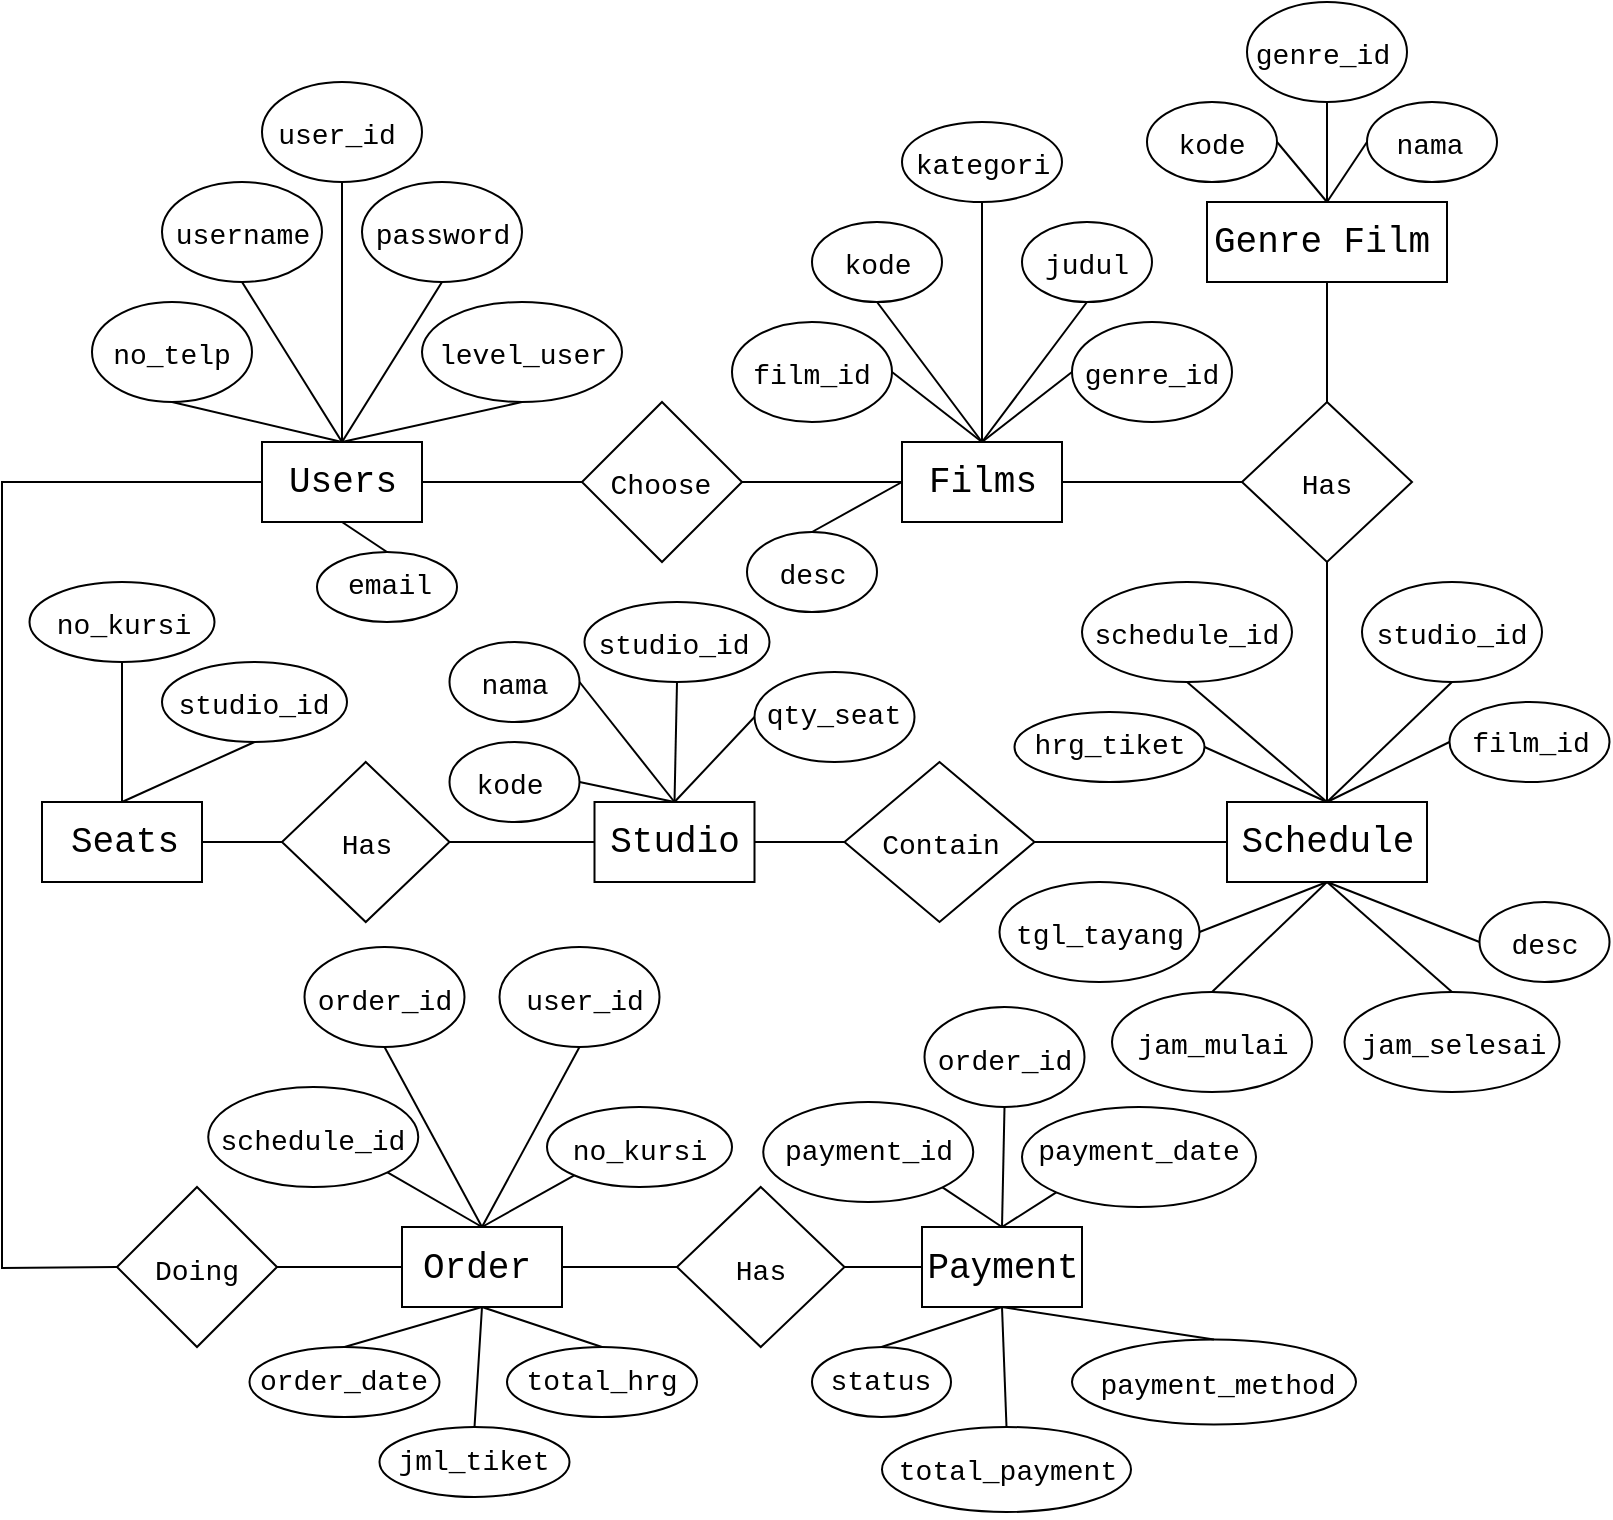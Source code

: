 <mxfile version="21.2.1" type="device">
  <diagram name="Page-1" id="F-vxeL1QAighRUILPrq-">
    <mxGraphModel dx="2100" dy="1082" grid="1" gridSize="10" guides="1" tooltips="1" connect="1" arrows="1" fold="1" page="1" pageScale="1" pageWidth="850" pageHeight="1100" math="0" shadow="0">
      <root>
        <mxCell id="0" />
        <mxCell id="1" parent="0" />
        <mxCell id="FgJaP-sVPUD8eVptEW6E-1" value="" style="rounded=0;whiteSpace=wrap;html=1;" vertex="1" parent="1">
          <mxGeometry x="153" y="340" width="80" height="40" as="geometry" />
        </mxCell>
        <mxCell id="FgJaP-sVPUD8eVptEW6E-2" value="&lt;h2&gt;&lt;font style=&quot;font-size: 18px; font-weight: normal;&quot; face=&quot;Courier New&quot;&gt;Users&lt;/font&gt;&lt;/h2&gt;" style="text;html=1;strokeColor=none;fillColor=none;align=center;verticalAlign=middle;whiteSpace=wrap;rounded=0;" vertex="1" parent="1">
          <mxGeometry x="160.5" y="345" width="65" height="30" as="geometry" />
        </mxCell>
        <mxCell id="FgJaP-sVPUD8eVptEW6E-5" value="" style="rounded=0;whiteSpace=wrap;html=1;" vertex="1" parent="1">
          <mxGeometry x="473" y="340" width="80" height="40" as="geometry" />
        </mxCell>
        <mxCell id="FgJaP-sVPUD8eVptEW6E-6" value="&lt;h2&gt;&lt;font style=&quot;font-size: 18px; font-weight: normal;&quot; face=&quot;Courier New&quot;&gt;Films&lt;/font&gt;&lt;/h2&gt;" style="text;html=1;strokeColor=none;fillColor=none;align=center;verticalAlign=middle;whiteSpace=wrap;rounded=0;" vertex="1" parent="1">
          <mxGeometry x="480.5" y="345" width="65" height="30" as="geometry" />
        </mxCell>
        <mxCell id="FgJaP-sVPUD8eVptEW6E-7" value="" style="ellipse;whiteSpace=wrap;html=1;" vertex="1" parent="1">
          <mxGeometry x="68" y="270" width="80" height="50" as="geometry" />
        </mxCell>
        <mxCell id="FgJaP-sVPUD8eVptEW6E-8" value="&lt;h2&gt;&lt;font style=&quot;font-weight: normal; font-size: 14px;&quot; face=&quot;Courier New&quot;&gt;no_telp&lt;/font&gt;&lt;/h2&gt;" style="text;html=1;strokeColor=none;fillColor=none;align=center;verticalAlign=middle;whiteSpace=wrap;rounded=0;" vertex="1" parent="1">
          <mxGeometry x="73" y="280" width="70" height="30" as="geometry" />
        </mxCell>
        <mxCell id="FgJaP-sVPUD8eVptEW6E-9" value="" style="ellipse;whiteSpace=wrap;html=1;" vertex="1" parent="1">
          <mxGeometry x="103" y="210" width="80" height="50" as="geometry" />
        </mxCell>
        <mxCell id="FgJaP-sVPUD8eVptEW6E-10" value="&lt;h2&gt;&lt;font style=&quot;font-weight: normal; font-size: 14px;&quot; face=&quot;Courier New&quot;&gt;username&lt;/font&gt;&lt;/h2&gt;" style="text;html=1;strokeColor=none;fillColor=none;align=center;verticalAlign=middle;whiteSpace=wrap;rounded=0;" vertex="1" parent="1">
          <mxGeometry x="105.5" y="220" width="75" height="30" as="geometry" />
        </mxCell>
        <mxCell id="FgJaP-sVPUD8eVptEW6E-11" value="" style="ellipse;whiteSpace=wrap;html=1;" vertex="1" parent="1">
          <mxGeometry x="203" y="210" width="80" height="50" as="geometry" />
        </mxCell>
        <mxCell id="FgJaP-sVPUD8eVptEW6E-12" value="&lt;h2&gt;&lt;font style=&quot;font-weight: normal; font-size: 14px;&quot; face=&quot;Courier New&quot;&gt;password&lt;/font&gt;&lt;/h2&gt;" style="text;html=1;strokeColor=none;fillColor=none;align=center;verticalAlign=middle;whiteSpace=wrap;rounded=0;" vertex="1" parent="1">
          <mxGeometry x="205.5" y="220" width="75" height="30" as="geometry" />
        </mxCell>
        <mxCell id="FgJaP-sVPUD8eVptEW6E-13" value="" style="ellipse;whiteSpace=wrap;html=1;" vertex="1" parent="1">
          <mxGeometry x="233" y="270" width="100" height="50" as="geometry" />
        </mxCell>
        <mxCell id="FgJaP-sVPUD8eVptEW6E-14" value="&lt;h2&gt;&lt;font style=&quot;font-weight: normal; font-size: 14px;&quot; face=&quot;Courier New&quot;&gt;level_user&lt;/font&gt;&lt;/h2&gt;" style="text;html=1;strokeColor=none;fillColor=none;align=center;verticalAlign=middle;whiteSpace=wrap;rounded=0;" vertex="1" parent="1">
          <mxGeometry x="236.75" y="280" width="92.5" height="30" as="geometry" />
        </mxCell>
        <mxCell id="FgJaP-sVPUD8eVptEW6E-15" value="" style="ellipse;whiteSpace=wrap;html=1;" vertex="1" parent="1">
          <mxGeometry x="180.5" y="395" width="70" height="35" as="geometry" />
        </mxCell>
        <mxCell id="FgJaP-sVPUD8eVptEW6E-16" value="&lt;h2&gt;&lt;font style=&quot;font-weight: normal; font-size: 14px;&quot; face=&quot;Courier New&quot;&gt;email&lt;/font&gt;&lt;/h2&gt;" style="text;html=1;strokeColor=none;fillColor=none;align=center;verticalAlign=middle;whiteSpace=wrap;rounded=0;" vertex="1" parent="1">
          <mxGeometry x="186.75" y="395" width="60" height="30" as="geometry" />
        </mxCell>
        <mxCell id="FgJaP-sVPUD8eVptEW6E-17" value="" style="ellipse;whiteSpace=wrap;html=1;" vertex="1" parent="1">
          <mxGeometry x="153" y="160" width="80" height="50" as="geometry" />
        </mxCell>
        <mxCell id="FgJaP-sVPUD8eVptEW6E-18" value="&lt;h2&gt;&lt;font style=&quot;font-weight: normal; font-size: 14px;&quot; face=&quot;Courier New&quot;&gt;user_id&lt;/font&gt;&lt;/h2&gt;" style="text;html=1;strokeColor=none;fillColor=none;align=center;verticalAlign=middle;whiteSpace=wrap;rounded=0;" vertex="1" parent="1">
          <mxGeometry x="153" y="170" width="75" height="30" as="geometry" />
        </mxCell>
        <mxCell id="FgJaP-sVPUD8eVptEW6E-22" value="" style="endArrow=none;html=1;rounded=0;entryX=0.5;entryY=1;entryDx=0;entryDy=0;exitX=0.5;exitY=0;exitDx=0;exitDy=0;" edge="1" parent="1" source="FgJaP-sVPUD8eVptEW6E-1" target="FgJaP-sVPUD8eVptEW6E-7">
          <mxGeometry width="50" height="50" relative="1" as="geometry">
            <mxPoint x="393" y="320" as="sourcePoint" />
            <mxPoint x="443" y="270" as="targetPoint" />
          </mxGeometry>
        </mxCell>
        <mxCell id="FgJaP-sVPUD8eVptEW6E-23" value="" style="endArrow=none;html=1;rounded=0;exitX=0.5;exitY=0;exitDx=0;exitDy=0;entryX=0.5;entryY=1;entryDx=0;entryDy=0;" edge="1" parent="1" source="FgJaP-sVPUD8eVptEW6E-1" target="FgJaP-sVPUD8eVptEW6E-9">
          <mxGeometry width="50" height="50" relative="1" as="geometry">
            <mxPoint x="393" y="320" as="sourcePoint" />
            <mxPoint x="443" y="270" as="targetPoint" />
          </mxGeometry>
        </mxCell>
        <mxCell id="FgJaP-sVPUD8eVptEW6E-24" value="" style="endArrow=none;html=1;rounded=0;exitX=0.5;exitY=0;exitDx=0;exitDy=0;entryX=0.5;entryY=1;entryDx=0;entryDy=0;" edge="1" parent="1" source="FgJaP-sVPUD8eVptEW6E-1" target="FgJaP-sVPUD8eVptEW6E-11">
          <mxGeometry width="50" height="50" relative="1" as="geometry">
            <mxPoint x="393" y="320" as="sourcePoint" />
            <mxPoint x="443" y="270" as="targetPoint" />
          </mxGeometry>
        </mxCell>
        <mxCell id="FgJaP-sVPUD8eVptEW6E-25" value="" style="endArrow=none;html=1;rounded=0;exitX=0.5;exitY=0;exitDx=0;exitDy=0;entryX=0.5;entryY=1;entryDx=0;entryDy=0;" edge="1" parent="1" source="FgJaP-sVPUD8eVptEW6E-1" target="FgJaP-sVPUD8eVptEW6E-13">
          <mxGeometry width="50" height="50" relative="1" as="geometry">
            <mxPoint x="393" y="320" as="sourcePoint" />
            <mxPoint x="443" y="270" as="targetPoint" />
          </mxGeometry>
        </mxCell>
        <mxCell id="FgJaP-sVPUD8eVptEW6E-27" value="" style="endArrow=none;html=1;rounded=0;exitX=0.5;exitY=1;exitDx=0;exitDy=0;entryX=0.5;entryY=0;entryDx=0;entryDy=0;" edge="1" parent="1" source="FgJaP-sVPUD8eVptEW6E-17" target="FgJaP-sVPUD8eVptEW6E-1">
          <mxGeometry width="50" height="50" relative="1" as="geometry">
            <mxPoint x="393" y="320" as="sourcePoint" />
            <mxPoint x="213" y="280" as="targetPoint" />
          </mxGeometry>
        </mxCell>
        <mxCell id="FgJaP-sVPUD8eVptEW6E-28" value="" style="rhombus;whiteSpace=wrap;html=1;" vertex="1" parent="1">
          <mxGeometry x="313" y="320" width="80" height="80" as="geometry" />
        </mxCell>
        <mxCell id="FgJaP-sVPUD8eVptEW6E-29" value="&lt;h2&gt;&lt;font style=&quot;font-weight: normal; font-size: 14px;&quot; face=&quot;Courier New&quot;&gt;Choose&lt;/font&gt;&lt;/h2&gt;" style="text;html=1;strokeColor=none;fillColor=none;align=center;verticalAlign=middle;whiteSpace=wrap;rounded=0;" vertex="1" parent="1">
          <mxGeometry x="320.5" y="345" width="62.5" height="30" as="geometry" />
        </mxCell>
        <mxCell id="FgJaP-sVPUD8eVptEW6E-31" value="" style="endArrow=none;html=1;rounded=0;exitX=0;exitY=0.5;exitDx=0;exitDy=0;entryX=1;entryY=0.5;entryDx=0;entryDy=0;" edge="1" parent="1" source="FgJaP-sVPUD8eVptEW6E-28" target="FgJaP-sVPUD8eVptEW6E-1">
          <mxGeometry width="50" height="50" relative="1" as="geometry">
            <mxPoint x="353" y="320" as="sourcePoint" />
            <mxPoint x="403" y="270" as="targetPoint" />
          </mxGeometry>
        </mxCell>
        <mxCell id="FgJaP-sVPUD8eVptEW6E-32" value="" style="endArrow=none;html=1;rounded=0;exitX=1;exitY=0.5;exitDx=0;exitDy=0;entryX=0;entryY=0.5;entryDx=0;entryDy=0;" edge="1" parent="1" source="FgJaP-sVPUD8eVptEW6E-28" target="FgJaP-sVPUD8eVptEW6E-5">
          <mxGeometry width="50" height="50" relative="1" as="geometry">
            <mxPoint x="353" y="320" as="sourcePoint" />
            <mxPoint x="403" y="270" as="targetPoint" />
          </mxGeometry>
        </mxCell>
        <mxCell id="FgJaP-sVPUD8eVptEW6E-33" value="" style="ellipse;whiteSpace=wrap;html=1;" vertex="1" parent="1">
          <mxGeometry x="388" y="280" width="80" height="50" as="geometry" />
        </mxCell>
        <mxCell id="FgJaP-sVPUD8eVptEW6E-34" value="&lt;h2&gt;&lt;font style=&quot;font-weight: normal; font-size: 14px;&quot; face=&quot;Courier New&quot;&gt;film_id&lt;/font&gt;&lt;/h2&gt;" style="text;html=1;strokeColor=none;fillColor=none;align=center;verticalAlign=middle;whiteSpace=wrap;rounded=0;" vertex="1" parent="1">
          <mxGeometry x="393" y="290" width="70" height="30" as="geometry" />
        </mxCell>
        <mxCell id="FgJaP-sVPUD8eVptEW6E-35" value="" style="ellipse;whiteSpace=wrap;html=1;" vertex="1" parent="1">
          <mxGeometry x="428" y="230" width="65" height="40" as="geometry" />
        </mxCell>
        <mxCell id="FgJaP-sVPUD8eVptEW6E-36" value="&lt;h2&gt;&lt;font style=&quot;font-weight: normal; font-size: 14px;&quot; face=&quot;Courier New&quot;&gt;kode&lt;/font&gt;&lt;/h2&gt;" style="text;html=1;strokeColor=none;fillColor=none;align=center;verticalAlign=middle;whiteSpace=wrap;rounded=0;" vertex="1" parent="1">
          <mxGeometry x="436.75" y="235" width="47.5" height="30" as="geometry" />
        </mxCell>
        <mxCell id="FgJaP-sVPUD8eVptEW6E-37" value="" style="ellipse;whiteSpace=wrap;html=1;" vertex="1" parent="1">
          <mxGeometry x="533" y="230" width="65" height="40" as="geometry" />
        </mxCell>
        <mxCell id="FgJaP-sVPUD8eVptEW6E-38" value="&lt;h2&gt;&lt;font style=&quot;font-weight: normal; font-size: 14px;&quot; face=&quot;Courier New&quot;&gt;judul&lt;/font&gt;&lt;/h2&gt;" style="text;html=1;strokeColor=none;fillColor=none;align=center;verticalAlign=middle;whiteSpace=wrap;rounded=0;" vertex="1" parent="1">
          <mxGeometry x="539.25" y="235" width="52.5" height="30" as="geometry" />
        </mxCell>
        <mxCell id="FgJaP-sVPUD8eVptEW6E-39" value="" style="ellipse;whiteSpace=wrap;html=1;" vertex="1" parent="1">
          <mxGeometry x="558" y="280" width="80" height="50" as="geometry" />
        </mxCell>
        <mxCell id="FgJaP-sVPUD8eVptEW6E-40" value="&lt;h2&gt;&lt;font style=&quot;font-weight: normal; font-size: 14px;&quot; face=&quot;Courier New&quot;&gt;genre_id&lt;/font&gt;&lt;/h2&gt;" style="text;html=1;strokeColor=none;fillColor=none;align=center;verticalAlign=middle;whiteSpace=wrap;rounded=0;" vertex="1" parent="1">
          <mxGeometry x="558" y="290" width="80" height="30" as="geometry" />
        </mxCell>
        <mxCell id="FgJaP-sVPUD8eVptEW6E-41" value="" style="ellipse;whiteSpace=wrap;html=1;" vertex="1" parent="1">
          <mxGeometry x="473" y="180" width="80" height="40" as="geometry" />
        </mxCell>
        <mxCell id="FgJaP-sVPUD8eVptEW6E-42" value="&lt;h2&gt;&lt;font style=&quot;font-weight: normal; font-size: 14px;&quot; face=&quot;Courier New&quot;&gt;kategori&lt;/font&gt;&lt;/h2&gt;" style="text;html=1;strokeColor=none;fillColor=none;align=center;verticalAlign=middle;whiteSpace=wrap;rounded=0;" vertex="1" parent="1">
          <mxGeometry x="475.5" y="185" width="75" height="30" as="geometry" />
        </mxCell>
        <mxCell id="FgJaP-sVPUD8eVptEW6E-43" value="" style="endArrow=none;html=1;rounded=0;entryX=0.5;entryY=0;entryDx=0;entryDy=0;exitX=0.5;exitY=1;exitDx=0;exitDy=0;" edge="1" parent="1" source="FgJaP-sVPUD8eVptEW6E-41" target="FgJaP-sVPUD8eVptEW6E-5">
          <mxGeometry width="50" height="50" relative="1" as="geometry">
            <mxPoint x="353" y="230" as="sourcePoint" />
            <mxPoint x="503" y="310" as="targetPoint" />
          </mxGeometry>
        </mxCell>
        <mxCell id="FgJaP-sVPUD8eVptEW6E-44" value="" style="endArrow=none;html=1;rounded=0;exitX=0.5;exitY=0;exitDx=0;exitDy=0;entryX=0.5;entryY=1;entryDx=0;entryDy=0;" edge="1" parent="1" source="FgJaP-sVPUD8eVptEW6E-5" target="FgJaP-sVPUD8eVptEW6E-35">
          <mxGeometry width="50" height="50" relative="1" as="geometry">
            <mxPoint x="353" y="230" as="sourcePoint" />
            <mxPoint x="403" y="180" as="targetPoint" />
          </mxGeometry>
        </mxCell>
        <mxCell id="FgJaP-sVPUD8eVptEW6E-45" value="" style="endArrow=none;html=1;rounded=0;exitX=0.5;exitY=0;exitDx=0;exitDy=0;entryX=0.5;entryY=1;entryDx=0;entryDy=0;" edge="1" parent="1" source="FgJaP-sVPUD8eVptEW6E-5" target="FgJaP-sVPUD8eVptEW6E-37">
          <mxGeometry width="50" height="50" relative="1" as="geometry">
            <mxPoint x="353" y="230" as="sourcePoint" />
            <mxPoint x="403" y="180" as="targetPoint" />
          </mxGeometry>
        </mxCell>
        <mxCell id="FgJaP-sVPUD8eVptEW6E-46" value="" style="endArrow=none;html=1;rounded=0;exitX=0.5;exitY=0;exitDx=0;exitDy=0;entryX=0;entryY=0.5;entryDx=0;entryDy=0;" edge="1" parent="1" source="FgJaP-sVPUD8eVptEW6E-5" target="FgJaP-sVPUD8eVptEW6E-39">
          <mxGeometry width="50" height="50" relative="1" as="geometry">
            <mxPoint x="353" y="230" as="sourcePoint" />
            <mxPoint x="403" y="180" as="targetPoint" />
          </mxGeometry>
        </mxCell>
        <mxCell id="FgJaP-sVPUD8eVptEW6E-47" value="" style="endArrow=none;html=1;rounded=0;exitX=0.5;exitY=0;exitDx=0;exitDy=0;entryX=1;entryY=0.5;entryDx=0;entryDy=0;" edge="1" parent="1" source="FgJaP-sVPUD8eVptEW6E-5" target="FgJaP-sVPUD8eVptEW6E-33">
          <mxGeometry width="50" height="50" relative="1" as="geometry">
            <mxPoint x="353" y="230" as="sourcePoint" />
            <mxPoint x="403" y="180" as="targetPoint" />
          </mxGeometry>
        </mxCell>
        <mxCell id="FgJaP-sVPUD8eVptEW6E-48" value="" style="rhombus;whiteSpace=wrap;html=1;" vertex="1" parent="1">
          <mxGeometry x="643" y="320" width="85" height="80" as="geometry" />
        </mxCell>
        <mxCell id="FgJaP-sVPUD8eVptEW6E-49" value="&lt;h2&gt;&lt;font style=&quot;font-weight: normal; font-size: 14px;&quot; face=&quot;Courier New&quot;&gt;Has&lt;/font&gt;&lt;/h2&gt;" style="text;html=1;strokeColor=none;fillColor=none;align=center;verticalAlign=middle;whiteSpace=wrap;rounded=0;" vertex="1" parent="1">
          <mxGeometry x="659.88" y="345" width="51.25" height="30" as="geometry" />
        </mxCell>
        <mxCell id="FgJaP-sVPUD8eVptEW6E-51" value="" style="endArrow=none;html=1;rounded=0;exitX=1;exitY=0.5;exitDx=0;exitDy=0;entryX=0;entryY=0.5;entryDx=0;entryDy=0;" edge="1" parent="1" source="FgJaP-sVPUD8eVptEW6E-5" target="FgJaP-sVPUD8eVptEW6E-48">
          <mxGeometry width="50" height="50" relative="1" as="geometry">
            <mxPoint x="353" y="210" as="sourcePoint" />
            <mxPoint x="403" y="160" as="targetPoint" />
          </mxGeometry>
        </mxCell>
        <mxCell id="FgJaP-sVPUD8eVptEW6E-52" value="" style="rounded=0;whiteSpace=wrap;html=1;" vertex="1" parent="1">
          <mxGeometry x="625.5" y="220" width="120" height="40" as="geometry" />
        </mxCell>
        <mxCell id="FgJaP-sVPUD8eVptEW6E-54" value="" style="ellipse;whiteSpace=wrap;html=1;" vertex="1" parent="1">
          <mxGeometry x="645.5" y="120" width="80" height="50" as="geometry" />
        </mxCell>
        <mxCell id="FgJaP-sVPUD8eVptEW6E-55" value="&lt;h2&gt;&lt;font style=&quot;font-weight: normal; font-size: 14px;&quot; face=&quot;Courier New&quot;&gt;genre_id&lt;/font&gt;&lt;/h2&gt;" style="text;html=1;strokeColor=none;fillColor=none;align=center;verticalAlign=middle;whiteSpace=wrap;rounded=0;" vertex="1" parent="1">
          <mxGeometry x="645.5" y="130" width="75" height="30" as="geometry" />
        </mxCell>
        <mxCell id="FgJaP-sVPUD8eVptEW6E-56" value="" style="ellipse;whiteSpace=wrap;html=1;" vertex="1" parent="1">
          <mxGeometry x="595.5" y="170" width="65" height="40" as="geometry" />
        </mxCell>
        <mxCell id="FgJaP-sVPUD8eVptEW6E-57" value="&lt;h2&gt;&lt;font style=&quot;font-weight: normal; font-size: 14px;&quot; face=&quot;Courier New&quot;&gt;kode&lt;/font&gt;&lt;/h2&gt;" style="text;html=1;strokeColor=none;fillColor=none;align=center;verticalAlign=middle;whiteSpace=wrap;rounded=0;" vertex="1" parent="1">
          <mxGeometry x="603" y="175" width="50" height="30" as="geometry" />
        </mxCell>
        <mxCell id="FgJaP-sVPUD8eVptEW6E-58" value="" style="ellipse;whiteSpace=wrap;html=1;" vertex="1" parent="1">
          <mxGeometry x="705.5" y="170" width="65" height="40" as="geometry" />
        </mxCell>
        <mxCell id="FgJaP-sVPUD8eVptEW6E-59" value="&lt;h2&gt;&lt;font style=&quot;font-weight: normal; font-size: 14px;&quot; face=&quot;Courier New&quot;&gt;nama&lt;/font&gt;&lt;/h2&gt;" style="text;html=1;strokeColor=none;fillColor=none;align=center;verticalAlign=middle;whiteSpace=wrap;rounded=0;" vertex="1" parent="1">
          <mxGeometry x="711.75" y="175" width="50" height="30" as="geometry" />
        </mxCell>
        <mxCell id="FgJaP-sVPUD8eVptEW6E-65" value="" style="endArrow=none;html=1;rounded=0;entryX=0.5;entryY=0;entryDx=0;entryDy=0;exitX=1;exitY=0.5;exitDx=0;exitDy=0;" edge="1" parent="1" source="FgJaP-sVPUD8eVptEW6E-56" target="FgJaP-sVPUD8eVptEW6E-52">
          <mxGeometry width="50" height="50" relative="1" as="geometry">
            <mxPoint x="353" y="190" as="sourcePoint" />
            <mxPoint x="423" y="160" as="targetPoint" />
          </mxGeometry>
        </mxCell>
        <mxCell id="FgJaP-sVPUD8eVptEW6E-66" value="" style="endArrow=none;html=1;rounded=0;entryX=0.5;entryY=1;entryDx=0;entryDy=0;exitX=0.5;exitY=0;exitDx=0;exitDy=0;" edge="1" parent="1" source="FgJaP-sVPUD8eVptEW6E-52" target="FgJaP-sVPUD8eVptEW6E-54">
          <mxGeometry width="50" height="50" relative="1" as="geometry">
            <mxPoint x="363" y="200" as="sourcePoint" />
            <mxPoint x="433" y="170" as="targetPoint" />
          </mxGeometry>
        </mxCell>
        <mxCell id="FgJaP-sVPUD8eVptEW6E-67" value="" style="endArrow=none;html=1;rounded=0;entryX=0.5;entryY=0;entryDx=0;entryDy=0;exitX=0;exitY=0.5;exitDx=0;exitDy=0;" edge="1" parent="1" source="FgJaP-sVPUD8eVptEW6E-58" target="FgJaP-sVPUD8eVptEW6E-52">
          <mxGeometry width="50" height="50" relative="1" as="geometry">
            <mxPoint x="373" y="210" as="sourcePoint" />
            <mxPoint x="443" y="180" as="targetPoint" />
          </mxGeometry>
        </mxCell>
        <mxCell id="FgJaP-sVPUD8eVptEW6E-72" value="&lt;h2&gt;&lt;font style=&quot;font-size: 18px; font-weight: normal;&quot; face=&quot;Courier New&quot;&gt;Genre Film&lt;/font&gt;&lt;/h2&gt;" style="text;html=1;strokeColor=none;fillColor=none;align=center;verticalAlign=middle;whiteSpace=wrap;rounded=0;" vertex="1" parent="1">
          <mxGeometry x="624.25" y="225" width="117.5" height="30" as="geometry" />
        </mxCell>
        <mxCell id="FgJaP-sVPUD8eVptEW6E-73" value="" style="endArrow=none;html=1;rounded=0;entryX=0.5;entryY=1;entryDx=0;entryDy=0;exitX=0.5;exitY=0;exitDx=0;exitDy=0;" edge="1" parent="1" source="FgJaP-sVPUD8eVptEW6E-48" target="FgJaP-sVPUD8eVptEW6E-52">
          <mxGeometry width="50" height="50" relative="1" as="geometry">
            <mxPoint x="383" y="300" as="sourcePoint" />
            <mxPoint x="433" y="250" as="targetPoint" />
          </mxGeometry>
        </mxCell>
        <mxCell id="FgJaP-sVPUD8eVptEW6E-74" value="" style="ellipse;whiteSpace=wrap;html=1;" vertex="1" parent="1">
          <mxGeometry x="395.5" y="385" width="65" height="40" as="geometry" />
        </mxCell>
        <mxCell id="FgJaP-sVPUD8eVptEW6E-75" value="&lt;h2&gt;&lt;font style=&quot;font-weight: normal; font-size: 14px;&quot; face=&quot;Courier New&quot;&gt;desc&lt;/font&gt;&lt;/h2&gt;" style="text;html=1;strokeColor=none;fillColor=none;align=center;verticalAlign=middle;whiteSpace=wrap;rounded=0;" vertex="1" parent="1">
          <mxGeometry x="406" y="390" width="45" height="30" as="geometry" />
        </mxCell>
        <mxCell id="FgJaP-sVPUD8eVptEW6E-76" value="" style="endArrow=none;html=1;rounded=0;exitX=0.5;exitY=0;exitDx=0;exitDy=0;" edge="1" parent="1" source="FgJaP-sVPUD8eVptEW6E-74">
          <mxGeometry width="50" height="50" relative="1" as="geometry">
            <mxPoint x="383" y="280" as="sourcePoint" />
            <mxPoint x="473" y="360" as="targetPoint" />
          </mxGeometry>
        </mxCell>
        <mxCell id="FgJaP-sVPUD8eVptEW6E-77" value="" style="rounded=0;whiteSpace=wrap;html=1;" vertex="1" parent="1">
          <mxGeometry x="635.5" y="520" width="100" height="40" as="geometry" />
        </mxCell>
        <mxCell id="FgJaP-sVPUD8eVptEW6E-78" value="&lt;h2&gt;&lt;font style=&quot;font-size: 18px; font-weight: normal;&quot; face=&quot;Courier New&quot;&gt;Schedule&lt;/font&gt;&lt;/h2&gt;" style="text;html=1;strokeColor=none;fillColor=none;align=center;verticalAlign=middle;whiteSpace=wrap;rounded=0;" vertex="1" parent="1">
          <mxGeometry x="640.5" y="525" width="90" height="30" as="geometry" />
        </mxCell>
        <mxCell id="FgJaP-sVPUD8eVptEW6E-79" value="" style="endArrow=none;html=1;rounded=0;exitX=0.5;exitY=0;exitDx=0;exitDy=0;entryX=0.5;entryY=1;entryDx=0;entryDy=0;" edge="1" parent="1" source="FgJaP-sVPUD8eVptEW6E-77" target="FgJaP-sVPUD8eVptEW6E-48">
          <mxGeometry width="50" height="50" relative="1" as="geometry">
            <mxPoint x="383" y="390" as="sourcePoint" />
            <mxPoint x="433" y="340" as="targetPoint" />
          </mxGeometry>
        </mxCell>
        <mxCell id="FgJaP-sVPUD8eVptEW6E-80" value="" style="rhombus;whiteSpace=wrap;html=1;" vertex="1" parent="1">
          <mxGeometry x="444.25" y="500" width="95" height="80" as="geometry" />
        </mxCell>
        <mxCell id="FgJaP-sVPUD8eVptEW6E-81" value="&lt;h2&gt;&lt;font style=&quot;font-weight: normal; font-size: 14px;&quot; face=&quot;Courier New&quot;&gt;Contain&lt;/font&gt;&lt;/h2&gt;" style="text;html=1;strokeColor=none;fillColor=none;align=center;verticalAlign=middle;whiteSpace=wrap;rounded=0;" vertex="1" parent="1">
          <mxGeometry x="455.5" y="525" width="72.5" height="30" as="geometry" />
        </mxCell>
        <mxCell id="FgJaP-sVPUD8eVptEW6E-84" value="" style="ellipse;whiteSpace=wrap;html=1;" vertex="1" parent="1">
          <mxGeometry x="563" y="410" width="105" height="50" as="geometry" />
        </mxCell>
        <mxCell id="FgJaP-sVPUD8eVptEW6E-85" value="&lt;h2&gt;&lt;font style=&quot;font-weight: normal; font-size: 14px;&quot; face=&quot;Courier New&quot;&gt;schedule_id&lt;/font&gt;&lt;/h2&gt;" style="text;html=1;strokeColor=none;fillColor=none;align=center;verticalAlign=middle;whiteSpace=wrap;rounded=0;" vertex="1" parent="1">
          <mxGeometry x="564.25" y="420" width="102.5" height="30" as="geometry" />
        </mxCell>
        <mxCell id="FgJaP-sVPUD8eVptEW6E-86" value="" style="ellipse;whiteSpace=wrap;html=1;" vertex="1" parent="1">
          <mxGeometry x="746.75" y="470" width="80" height="40" as="geometry" />
        </mxCell>
        <mxCell id="FgJaP-sVPUD8eVptEW6E-87" value="&lt;h2&gt;&lt;font face=&quot;Courier New&quot;&gt;&lt;span style=&quot;font-size: 14px; font-weight: 400;&quot;&gt;film_id&lt;/span&gt;&lt;/font&gt;&lt;/h2&gt;" style="text;html=1;strokeColor=none;fillColor=none;align=center;verticalAlign=middle;whiteSpace=wrap;rounded=0;" vertex="1" parent="1">
          <mxGeometry x="751.75" y="475" width="71.25" height="30" as="geometry" />
        </mxCell>
        <mxCell id="FgJaP-sVPUD8eVptEW6E-88" value="" style="ellipse;whiteSpace=wrap;html=1;" vertex="1" parent="1">
          <mxGeometry x="703" y="410" width="90" height="50" as="geometry" />
        </mxCell>
        <mxCell id="FgJaP-sVPUD8eVptEW6E-89" value="&lt;h2&gt;&lt;font style=&quot;font-weight: normal; font-size: 14px;&quot; face=&quot;Courier New&quot;&gt;studio_id&lt;/font&gt;&lt;/h2&gt;" style="text;html=1;strokeColor=none;fillColor=none;align=center;verticalAlign=middle;whiteSpace=wrap;rounded=0;" vertex="1" parent="1">
          <mxGeometry x="708" y="420" width="80" height="30" as="geometry" />
        </mxCell>
        <mxCell id="FgJaP-sVPUD8eVptEW6E-90" value="" style="ellipse;whiteSpace=wrap;html=1;" vertex="1" parent="1">
          <mxGeometry x="529.25" y="475" width="95" height="35" as="geometry" />
        </mxCell>
        <mxCell id="FgJaP-sVPUD8eVptEW6E-91" value="&lt;h2&gt;&lt;font style=&quot;font-weight: normal; font-size: 14px;&quot; face=&quot;Courier New&quot;&gt;hrg_tiket&lt;/font&gt;&lt;/h2&gt;" style="text;html=1;strokeColor=none;fillColor=none;align=center;verticalAlign=middle;whiteSpace=wrap;rounded=0;" vertex="1" parent="1">
          <mxGeometry x="531.75" y="475" width="90" height="30" as="geometry" />
        </mxCell>
        <mxCell id="FgJaP-sVPUD8eVptEW6E-92" value="" style="ellipse;whiteSpace=wrap;html=1;" vertex="1" parent="1">
          <mxGeometry x="761.75" y="570" width="65" height="40" as="geometry" />
        </mxCell>
        <mxCell id="FgJaP-sVPUD8eVptEW6E-93" value="&lt;h2&gt;&lt;font style=&quot;font-weight: normal; font-size: 14px;&quot; face=&quot;Courier New&quot;&gt;desc&lt;/font&gt;&lt;/h2&gt;" style="text;html=1;strokeColor=none;fillColor=none;align=center;verticalAlign=middle;whiteSpace=wrap;rounded=0;" vertex="1" parent="1">
          <mxGeometry x="769.88" y="575" width="48.75" height="30" as="geometry" />
        </mxCell>
        <mxCell id="FgJaP-sVPUD8eVptEW6E-94" value="" style="ellipse;whiteSpace=wrap;html=1;" vertex="1" parent="1">
          <mxGeometry x="578" y="615" width="100" height="50" as="geometry" />
        </mxCell>
        <mxCell id="FgJaP-sVPUD8eVptEW6E-95" value="&lt;h2&gt;&lt;font style=&quot;font-weight: normal; font-size: 14px;&quot; face=&quot;Courier New&quot;&gt;jam_mulai&lt;/font&gt;&lt;/h2&gt;" style="text;html=1;strokeColor=none;fillColor=none;align=center;verticalAlign=middle;whiteSpace=wrap;rounded=0;" vertex="1" parent="1">
          <mxGeometry x="585.5" y="625" width="85" height="30" as="geometry" />
        </mxCell>
        <mxCell id="FgJaP-sVPUD8eVptEW6E-96" value="" style="ellipse;whiteSpace=wrap;html=1;" vertex="1" parent="1">
          <mxGeometry x="694.25" y="615" width="107.5" height="50" as="geometry" />
        </mxCell>
        <mxCell id="FgJaP-sVPUD8eVptEW6E-97" value="&lt;h2&gt;&lt;font style=&quot;font-weight: normal; font-size: 14px;&quot; face=&quot;Courier New&quot;&gt;jam_selesai&lt;/font&gt;&lt;/h2&gt;" style="text;html=1;strokeColor=none;fillColor=none;align=center;verticalAlign=middle;whiteSpace=wrap;rounded=0;" vertex="1" parent="1">
          <mxGeometry x="696.75" y="625" width="103.75" height="30" as="geometry" />
        </mxCell>
        <mxCell id="FgJaP-sVPUD8eVptEW6E-98" value="" style="ellipse;whiteSpace=wrap;html=1;" vertex="1" parent="1">
          <mxGeometry x="521.75" y="560" width="100" height="50" as="geometry" />
        </mxCell>
        <mxCell id="FgJaP-sVPUD8eVptEW6E-99" value="&lt;h2&gt;&lt;font style=&quot;font-weight: normal; font-size: 14px;&quot; face=&quot;Courier New&quot;&gt;tgl_tayang&lt;/font&gt;&lt;/h2&gt;" style="text;html=1;strokeColor=none;fillColor=none;align=center;verticalAlign=middle;whiteSpace=wrap;rounded=0;" vertex="1" parent="1">
          <mxGeometry x="524.88" y="570" width="93.75" height="30" as="geometry" />
        </mxCell>
        <mxCell id="FgJaP-sVPUD8eVptEW6E-100" value="" style="endArrow=none;html=1;rounded=0;entryX=0;entryY=0.5;entryDx=0;entryDy=0;exitX=1;exitY=0.5;exitDx=0;exitDy=0;" edge="1" parent="1" source="FgJaP-sVPUD8eVptEW6E-80" target="FgJaP-sVPUD8eVptEW6E-77">
          <mxGeometry width="50" height="50" relative="1" as="geometry">
            <mxPoint x="403" y="380" as="sourcePoint" />
            <mxPoint x="453" y="330" as="targetPoint" />
          </mxGeometry>
        </mxCell>
        <mxCell id="FgJaP-sVPUD8eVptEW6E-101" value="" style="endArrow=none;html=1;rounded=0;entryX=0.5;entryY=0;entryDx=0;entryDy=0;exitX=0.5;exitY=1;exitDx=0;exitDy=0;" edge="1" parent="1" source="FgJaP-sVPUD8eVptEW6E-84" target="FgJaP-sVPUD8eVptEW6E-77">
          <mxGeometry width="50" height="50" relative="1" as="geometry">
            <mxPoint x="403" y="380" as="sourcePoint" />
            <mxPoint x="653" y="490" as="targetPoint" />
          </mxGeometry>
        </mxCell>
        <mxCell id="FgJaP-sVPUD8eVptEW6E-102" value="" style="endArrow=none;html=1;rounded=0;entryX=0.5;entryY=0;entryDx=0;entryDy=0;exitX=1;exitY=0.5;exitDx=0;exitDy=0;" edge="1" parent="1" source="FgJaP-sVPUD8eVptEW6E-90" target="FgJaP-sVPUD8eVptEW6E-77">
          <mxGeometry width="50" height="50" relative="1" as="geometry">
            <mxPoint x="613" y="520" as="sourcePoint" />
            <mxPoint x="453" y="330" as="targetPoint" />
          </mxGeometry>
        </mxCell>
        <mxCell id="FgJaP-sVPUD8eVptEW6E-103" value="" style="endArrow=none;html=1;rounded=0;exitX=0.5;exitY=0;exitDx=0;exitDy=0;entryX=0.5;entryY=1;entryDx=0;entryDy=0;" edge="1" parent="1" source="FgJaP-sVPUD8eVptEW6E-77" target="FgJaP-sVPUD8eVptEW6E-88">
          <mxGeometry width="50" height="50" relative="1" as="geometry">
            <mxPoint x="403" y="380" as="sourcePoint" />
            <mxPoint x="453" y="330" as="targetPoint" />
          </mxGeometry>
        </mxCell>
        <mxCell id="FgJaP-sVPUD8eVptEW6E-104" value="" style="endArrow=none;html=1;rounded=0;exitX=0.5;exitY=0;exitDx=0;exitDy=0;entryX=0;entryY=0.5;entryDx=0;entryDy=0;" edge="1" parent="1" source="FgJaP-sVPUD8eVptEW6E-77" target="FgJaP-sVPUD8eVptEW6E-86">
          <mxGeometry width="50" height="50" relative="1" as="geometry">
            <mxPoint x="403" y="380" as="sourcePoint" />
            <mxPoint x="453" y="330" as="targetPoint" />
          </mxGeometry>
        </mxCell>
        <mxCell id="FgJaP-sVPUD8eVptEW6E-105" value="" style="endArrow=none;html=1;rounded=0;entryX=0.5;entryY=1;entryDx=0;entryDy=0;exitX=0;exitY=0.5;exitDx=0;exitDy=0;" edge="1" parent="1" source="FgJaP-sVPUD8eVptEW6E-92" target="FgJaP-sVPUD8eVptEW6E-77">
          <mxGeometry width="50" height="50" relative="1" as="geometry">
            <mxPoint x="293" y="480" as="sourcePoint" />
            <mxPoint x="353" y="430" as="targetPoint" />
          </mxGeometry>
        </mxCell>
        <mxCell id="FgJaP-sVPUD8eVptEW6E-106" value="" style="endArrow=none;html=1;rounded=0;entryX=0.5;entryY=1;entryDx=0;entryDy=0;exitX=0.5;exitY=0;exitDx=0;exitDy=0;" edge="1" parent="1" source="FgJaP-sVPUD8eVptEW6E-96" target="FgJaP-sVPUD8eVptEW6E-77">
          <mxGeometry width="50" height="50" relative="1" as="geometry">
            <mxPoint x="303" y="490" as="sourcePoint" />
            <mxPoint x="363" y="440" as="targetPoint" />
          </mxGeometry>
        </mxCell>
        <mxCell id="FgJaP-sVPUD8eVptEW6E-107" value="" style="endArrow=none;html=1;rounded=0;entryX=0.5;entryY=1;entryDx=0;entryDy=0;exitX=0.5;exitY=0;exitDx=0;exitDy=0;" edge="1" parent="1" source="FgJaP-sVPUD8eVptEW6E-94" target="FgJaP-sVPUD8eVptEW6E-77">
          <mxGeometry width="50" height="50" relative="1" as="geometry">
            <mxPoint x="313" y="500" as="sourcePoint" />
            <mxPoint x="373" y="450" as="targetPoint" />
          </mxGeometry>
        </mxCell>
        <mxCell id="FgJaP-sVPUD8eVptEW6E-108" value="" style="endArrow=none;html=1;rounded=0;entryX=0.5;entryY=1;entryDx=0;entryDy=0;exitX=1;exitY=0.5;exitDx=0;exitDy=0;" edge="1" parent="1" source="FgJaP-sVPUD8eVptEW6E-98" target="FgJaP-sVPUD8eVptEW6E-77">
          <mxGeometry width="50" height="50" relative="1" as="geometry">
            <mxPoint x="323" y="510" as="sourcePoint" />
            <mxPoint x="383" y="460" as="targetPoint" />
          </mxGeometry>
        </mxCell>
        <mxCell id="FgJaP-sVPUD8eVptEW6E-109" value="" style="rounded=0;whiteSpace=wrap;html=1;" vertex="1" parent="1">
          <mxGeometry x="319.25" y="520" width="80" height="40" as="geometry" />
        </mxCell>
        <mxCell id="FgJaP-sVPUD8eVptEW6E-110" value="&lt;h2&gt;&lt;font style=&quot;font-size: 18px; font-weight: normal;&quot; face=&quot;Courier New&quot;&gt;Studio&lt;/font&gt;&lt;/h2&gt;" style="text;html=1;strokeColor=none;fillColor=none;align=center;verticalAlign=middle;whiteSpace=wrap;rounded=0;" vertex="1" parent="1">
          <mxGeometry x="321.75" y="525" width="75" height="30" as="geometry" />
        </mxCell>
        <mxCell id="FgJaP-sVPUD8eVptEW6E-111" value="" style="endArrow=none;html=1;rounded=0;exitX=1;exitY=0.5;exitDx=0;exitDy=0;entryX=0;entryY=0.5;entryDx=0;entryDy=0;" edge="1" parent="1" source="FgJaP-sVPUD8eVptEW6E-109" target="FgJaP-sVPUD8eVptEW6E-80">
          <mxGeometry width="50" height="50" relative="1" as="geometry">
            <mxPoint x="419.25" y="360" as="sourcePoint" />
            <mxPoint x="469.25" y="310" as="targetPoint" />
          </mxGeometry>
        </mxCell>
        <mxCell id="FgJaP-sVPUD8eVptEW6E-112" value="" style="ellipse;whiteSpace=wrap;html=1;" vertex="1" parent="1">
          <mxGeometry x="399.25" y="455" width="80" height="45" as="geometry" />
        </mxCell>
        <mxCell id="FgJaP-sVPUD8eVptEW6E-113" value="&lt;h2&gt;&lt;font style=&quot;font-weight: normal; font-size: 14px;&quot; face=&quot;Courier New&quot;&gt;qty_seat&lt;/font&gt;&lt;/h2&gt;" style="text;html=1;strokeColor=none;fillColor=none;align=center;verticalAlign=middle;whiteSpace=wrap;rounded=0;" vertex="1" parent="1">
          <mxGeometry x="394.25" y="460" width="90" height="30" as="geometry" />
        </mxCell>
        <mxCell id="FgJaP-sVPUD8eVptEW6E-114" value="" style="ellipse;whiteSpace=wrap;html=1;" vertex="1" parent="1">
          <mxGeometry x="246.75" y="490" width="65" height="40" as="geometry" />
        </mxCell>
        <mxCell id="FgJaP-sVPUD8eVptEW6E-115" value="&lt;h2&gt;&lt;font style=&quot;font-weight: normal; font-size: 14px;&quot; face=&quot;Courier New&quot;&gt;kode&lt;/font&gt;&lt;/h2&gt;" style="text;html=1;strokeColor=none;fillColor=none;align=center;verticalAlign=middle;whiteSpace=wrap;rounded=0;" vertex="1" parent="1">
          <mxGeometry x="246.75" y="495" width="60" height="30" as="geometry" />
        </mxCell>
        <mxCell id="FgJaP-sVPUD8eVptEW6E-116" value="" style="ellipse;whiteSpace=wrap;html=1;" vertex="1" parent="1">
          <mxGeometry x="246.75" y="440" width="65" height="40" as="geometry" />
        </mxCell>
        <mxCell id="FgJaP-sVPUD8eVptEW6E-117" value="&lt;h2&gt;&lt;font style=&quot;font-weight: normal; font-size: 14px;&quot; face=&quot;Courier New&quot;&gt;nama&lt;/font&gt;&lt;/h2&gt;" style="text;html=1;strokeColor=none;fillColor=none;align=center;verticalAlign=middle;whiteSpace=wrap;rounded=0;" vertex="1" parent="1">
          <mxGeometry x="246.75" y="445" width="65" height="30" as="geometry" />
        </mxCell>
        <mxCell id="FgJaP-sVPUD8eVptEW6E-121" value="" style="ellipse;whiteSpace=wrap;html=1;" vertex="1" parent="1">
          <mxGeometry x="314.25" y="420" width="92.5" height="40" as="geometry" />
        </mxCell>
        <mxCell id="FgJaP-sVPUD8eVptEW6E-122" value="&lt;h2&gt;&lt;font style=&quot;font-weight: normal; font-size: 14px;&quot; face=&quot;Courier New&quot;&gt;studio_id&lt;/font&gt;&lt;/h2&gt;" style="text;html=1;strokeColor=none;fillColor=none;align=center;verticalAlign=middle;whiteSpace=wrap;rounded=0;" vertex="1" parent="1">
          <mxGeometry x="314.25" y="425" width="90" height="30" as="geometry" />
        </mxCell>
        <mxCell id="FgJaP-sVPUD8eVptEW6E-124" value="" style="endArrow=none;html=1;rounded=0;entryX=0.5;entryY=0;entryDx=0;entryDy=0;exitX=0.5;exitY=1;exitDx=0;exitDy=0;" edge="1" parent="1" source="FgJaP-sVPUD8eVptEW6E-121" target="FgJaP-sVPUD8eVptEW6E-109">
          <mxGeometry width="50" height="50" relative="1" as="geometry">
            <mxPoint x="419.25" y="410" as="sourcePoint" />
            <mxPoint x="469.25" y="360" as="targetPoint" />
          </mxGeometry>
        </mxCell>
        <mxCell id="FgJaP-sVPUD8eVptEW6E-125" value="" style="endArrow=none;html=1;rounded=0;exitX=0.5;exitY=0;exitDx=0;exitDy=0;entryX=0;entryY=0.5;entryDx=0;entryDy=0;" edge="1" parent="1" source="FgJaP-sVPUD8eVptEW6E-109" target="FgJaP-sVPUD8eVptEW6E-112">
          <mxGeometry width="50" height="50" relative="1" as="geometry">
            <mxPoint x="419.25" y="410" as="sourcePoint" />
            <mxPoint x="469.25" y="360" as="targetPoint" />
          </mxGeometry>
        </mxCell>
        <mxCell id="FgJaP-sVPUD8eVptEW6E-126" value="" style="endArrow=none;html=1;rounded=0;entryX=1;entryY=0.5;entryDx=0;entryDy=0;exitX=0.5;exitY=0;exitDx=0;exitDy=0;" edge="1" parent="1" source="FgJaP-sVPUD8eVptEW6E-109" target="FgJaP-sVPUD8eVptEW6E-116">
          <mxGeometry width="50" height="50" relative="1" as="geometry">
            <mxPoint x="419.25" y="410" as="sourcePoint" />
            <mxPoint x="469.25" y="360" as="targetPoint" />
          </mxGeometry>
        </mxCell>
        <mxCell id="FgJaP-sVPUD8eVptEW6E-127" value="" style="endArrow=none;html=1;rounded=0;entryX=1;entryY=0.5;entryDx=0;entryDy=0;exitX=0.5;exitY=0;exitDx=0;exitDy=0;" edge="1" parent="1" source="FgJaP-sVPUD8eVptEW6E-109" target="FgJaP-sVPUD8eVptEW6E-114">
          <mxGeometry width="50" height="50" relative="1" as="geometry">
            <mxPoint x="419.25" y="410" as="sourcePoint" />
            <mxPoint x="469.25" y="360" as="targetPoint" />
          </mxGeometry>
        </mxCell>
        <mxCell id="FgJaP-sVPUD8eVptEW6E-130" value="" style="rhombus;whiteSpace=wrap;html=1;" vertex="1" parent="1">
          <mxGeometry x="163" y="500" width="83.75" height="80" as="geometry" />
        </mxCell>
        <mxCell id="FgJaP-sVPUD8eVptEW6E-131" value="&lt;h2&gt;&lt;font style=&quot;font-weight: normal; font-size: 14px;&quot; face=&quot;Courier New&quot;&gt;Has&lt;/font&gt;&lt;/h2&gt;" style="text;html=1;strokeColor=none;fillColor=none;align=center;verticalAlign=middle;whiteSpace=wrap;rounded=0;" vertex="1" parent="1">
          <mxGeometry x="180.5" y="525" width="48.75" height="30" as="geometry" />
        </mxCell>
        <mxCell id="FgJaP-sVPUD8eVptEW6E-132" value="" style="endArrow=none;html=1;rounded=0;entryX=1;entryY=0.5;entryDx=0;entryDy=0;exitX=0;exitY=0.5;exitDx=0;exitDy=0;" edge="1" parent="1" source="FgJaP-sVPUD8eVptEW6E-109" target="FgJaP-sVPUD8eVptEW6E-130">
          <mxGeometry width="50" height="50" relative="1" as="geometry">
            <mxPoint x="419.25" y="410" as="sourcePoint" />
            <mxPoint x="469.25" y="360" as="targetPoint" />
          </mxGeometry>
        </mxCell>
        <mxCell id="FgJaP-sVPUD8eVptEW6E-133" value="" style="rounded=0;whiteSpace=wrap;html=1;" vertex="1" parent="1">
          <mxGeometry x="43" y="520" width="80" height="40" as="geometry" />
        </mxCell>
        <mxCell id="FgJaP-sVPUD8eVptEW6E-134" value="&lt;h2&gt;&lt;font style=&quot;font-size: 18px; font-weight: normal;&quot; face=&quot;Courier New&quot;&gt;Seats&lt;/font&gt;&lt;/h2&gt;" style="text;html=1;strokeColor=none;fillColor=none;align=center;verticalAlign=middle;whiteSpace=wrap;rounded=0;" vertex="1" parent="1">
          <mxGeometry x="46.75" y="525" width="75" height="30" as="geometry" />
        </mxCell>
        <mxCell id="FgJaP-sVPUD8eVptEW6E-135" value="" style="endArrow=none;html=1;rounded=0;entryX=0;entryY=0.5;entryDx=0;entryDy=0;exitX=1;exitY=0.5;exitDx=0;exitDy=0;" edge="1" parent="1" source="FgJaP-sVPUD8eVptEW6E-133" target="FgJaP-sVPUD8eVptEW6E-130">
          <mxGeometry width="50" height="50" relative="1" as="geometry">
            <mxPoint x="403" y="390" as="sourcePoint" />
            <mxPoint x="453" y="340" as="targetPoint" />
          </mxGeometry>
        </mxCell>
        <mxCell id="FgJaP-sVPUD8eVptEW6E-136" value="" style="ellipse;whiteSpace=wrap;html=1;" vertex="1" parent="1">
          <mxGeometry x="103" y="450" width="92.5" height="40" as="geometry" />
        </mxCell>
        <mxCell id="FgJaP-sVPUD8eVptEW6E-137" value="&lt;h2&gt;&lt;font style=&quot;font-weight: normal; font-size: 14px;&quot; face=&quot;Courier New&quot;&gt;studio_id&lt;/font&gt;&lt;/h2&gt;" style="text;html=1;strokeColor=none;fillColor=none;align=center;verticalAlign=middle;whiteSpace=wrap;rounded=0;" vertex="1" parent="1">
          <mxGeometry x="104.25" y="455" width="90" height="30" as="geometry" />
        </mxCell>
        <mxCell id="FgJaP-sVPUD8eVptEW6E-138" value="" style="ellipse;whiteSpace=wrap;html=1;" vertex="1" parent="1">
          <mxGeometry x="36.75" y="410" width="92.5" height="40" as="geometry" />
        </mxCell>
        <mxCell id="FgJaP-sVPUD8eVptEW6E-139" value="&lt;h2&gt;&lt;font style=&quot;font-weight: normal; font-size: 14px;&quot; face=&quot;Courier New&quot;&gt;no_kursi&lt;/font&gt;&lt;/h2&gt;" style="text;html=1;strokeColor=none;fillColor=none;align=center;verticalAlign=middle;whiteSpace=wrap;rounded=0;" vertex="1" parent="1">
          <mxGeometry x="39.25" y="415" width="90" height="30" as="geometry" />
        </mxCell>
        <mxCell id="FgJaP-sVPUD8eVptEW6E-140" value="" style="endArrow=none;html=1;rounded=0;entryX=0.5;entryY=1;entryDx=0;entryDy=0;exitX=0.5;exitY=0;exitDx=0;exitDy=0;" edge="1" parent="1" source="FgJaP-sVPUD8eVptEW6E-133" target="FgJaP-sVPUD8eVptEW6E-138">
          <mxGeometry width="50" height="50" relative="1" as="geometry">
            <mxPoint x="123" y="650" as="sourcePoint" />
            <mxPoint x="173" y="600" as="targetPoint" />
          </mxGeometry>
        </mxCell>
        <mxCell id="FgJaP-sVPUD8eVptEW6E-141" value="" style="endArrow=none;html=1;rounded=0;entryX=0.5;entryY=1;entryDx=0;entryDy=0;exitX=0.5;exitY=0;exitDx=0;exitDy=0;" edge="1" parent="1" source="FgJaP-sVPUD8eVptEW6E-133" target="FgJaP-sVPUD8eVptEW6E-136">
          <mxGeometry width="50" height="50" relative="1" as="geometry">
            <mxPoint x="83" y="700" as="sourcePoint" />
            <mxPoint x="133" y="650" as="targetPoint" />
          </mxGeometry>
        </mxCell>
        <mxCell id="FgJaP-sVPUD8eVptEW6E-142" value="" style="endArrow=none;html=1;rounded=0;exitX=0.5;exitY=0;exitDx=0;exitDy=0;entryX=0.5;entryY=1;entryDx=0;entryDy=0;" edge="1" parent="1" source="FgJaP-sVPUD8eVptEW6E-15" target="FgJaP-sVPUD8eVptEW6E-1">
          <mxGeometry width="50" height="50" relative="1" as="geometry">
            <mxPoint x="63" y="390" as="sourcePoint" />
            <mxPoint x="113" y="340" as="targetPoint" />
          </mxGeometry>
        </mxCell>
        <mxCell id="FgJaP-sVPUD8eVptEW6E-168" value="" style="rounded=0;whiteSpace=wrap;html=1;" vertex="1" parent="1">
          <mxGeometry x="223" y="732.5" width="80" height="40" as="geometry" />
        </mxCell>
        <mxCell id="FgJaP-sVPUD8eVptEW6E-169" value="&lt;h2&gt;&lt;font face=&quot;Courier New&quot;&gt;&lt;span style=&quot;font-weight: 400;&quot;&gt;Order&lt;/span&gt;&lt;/font&gt;&lt;/h2&gt;" style="text;html=1;strokeColor=none;fillColor=none;align=center;verticalAlign=middle;whiteSpace=wrap;rounded=0;" vertex="1" parent="1">
          <mxGeometry x="228" y="737.5" width="65" height="30" as="geometry" />
        </mxCell>
        <mxCell id="FgJaP-sVPUD8eVptEW6E-170" value="" style="ellipse;whiteSpace=wrap;html=1;" vertex="1" parent="1">
          <mxGeometry x="174.25" y="592.5" width="80" height="50" as="geometry" />
        </mxCell>
        <mxCell id="FgJaP-sVPUD8eVptEW6E-171" value="&lt;h2&gt;&lt;font style=&quot;font-weight: normal; font-size: 14px;&quot; face=&quot;Courier New&quot;&gt;order_id&lt;/font&gt;&lt;/h2&gt;" style="text;html=1;strokeColor=none;fillColor=none;align=center;verticalAlign=middle;whiteSpace=wrap;rounded=0;" vertex="1" parent="1">
          <mxGeometry x="176.75" y="602.5" width="75" height="30" as="geometry" />
        </mxCell>
        <mxCell id="FgJaP-sVPUD8eVptEW6E-172" value="" style="ellipse;whiteSpace=wrap;html=1;" vertex="1" parent="1">
          <mxGeometry x="271.75" y="592.5" width="80" height="50" as="geometry" />
        </mxCell>
        <mxCell id="FgJaP-sVPUD8eVptEW6E-173" value="&lt;h2&gt;&lt;font style=&quot;font-weight: normal; font-size: 14px;&quot; face=&quot;Courier New&quot;&gt;user_id&lt;/font&gt;&lt;/h2&gt;" style="text;html=1;strokeColor=none;fillColor=none;align=center;verticalAlign=middle;whiteSpace=wrap;rounded=0;" vertex="1" parent="1">
          <mxGeometry x="276.75" y="602.5" width="75" height="30" as="geometry" />
        </mxCell>
        <mxCell id="FgJaP-sVPUD8eVptEW6E-174" value="" style="ellipse;whiteSpace=wrap;html=1;" vertex="1" parent="1">
          <mxGeometry x="126.12" y="662.5" width="105" height="50" as="geometry" />
        </mxCell>
        <mxCell id="FgJaP-sVPUD8eVptEW6E-175" value="&lt;h2&gt;&lt;font style=&quot;font-weight: normal; font-size: 14px;&quot; face=&quot;Courier New&quot;&gt;schedule_id&lt;/font&gt;&lt;/h2&gt;" style="text;html=1;strokeColor=none;fillColor=none;align=center;verticalAlign=middle;whiteSpace=wrap;rounded=0;" vertex="1" parent="1">
          <mxGeometry x="126.75" y="672.5" width="102.5" height="30" as="geometry" />
        </mxCell>
        <mxCell id="FgJaP-sVPUD8eVptEW6E-176" value="" style="ellipse;whiteSpace=wrap;html=1;" vertex="1" parent="1">
          <mxGeometry x="295.5" y="672.5" width="92.5" height="40" as="geometry" />
        </mxCell>
        <mxCell id="FgJaP-sVPUD8eVptEW6E-177" value="&lt;h2&gt;&lt;font style=&quot;font-weight: normal; font-size: 14px;&quot; face=&quot;Courier New&quot;&gt;no_kursi&lt;/font&gt;&lt;/h2&gt;" style="text;html=1;strokeColor=none;fillColor=none;align=center;verticalAlign=middle;whiteSpace=wrap;rounded=0;" vertex="1" parent="1">
          <mxGeometry x="296.75" y="677.5" width="90" height="30" as="geometry" />
        </mxCell>
        <mxCell id="FgJaP-sVPUD8eVptEW6E-178" value="" style="ellipse;whiteSpace=wrap;html=1;" vertex="1" parent="1">
          <mxGeometry x="211.75" y="832.5" width="95" height="35" as="geometry" />
        </mxCell>
        <mxCell id="FgJaP-sVPUD8eVptEW6E-179" value="&lt;h2&gt;&lt;font style=&quot;font-weight: normal; font-size: 14px;&quot; face=&quot;Courier New&quot;&gt;jml_tiket&lt;/font&gt;&lt;/h2&gt;" style="text;html=1;strokeColor=none;fillColor=none;align=center;verticalAlign=middle;whiteSpace=wrap;rounded=0;" vertex="1" parent="1">
          <mxGeometry x="214.25" y="832.5" width="90" height="30" as="geometry" />
        </mxCell>
        <mxCell id="FgJaP-sVPUD8eVptEW6E-180" value="" style="ellipse;whiteSpace=wrap;html=1;" vertex="1" parent="1">
          <mxGeometry x="275.5" y="792.5" width="95" height="35" as="geometry" />
        </mxCell>
        <mxCell id="FgJaP-sVPUD8eVptEW6E-181" value="&lt;h2&gt;&lt;font style=&quot;font-weight: normal; font-size: 14px;&quot; face=&quot;Courier New&quot;&gt;total_hrg&lt;/font&gt;&lt;/h2&gt;" style="text;html=1;strokeColor=none;fillColor=none;align=center;verticalAlign=middle;whiteSpace=wrap;rounded=0;" vertex="1" parent="1">
          <mxGeometry x="278" y="792.5" width="90" height="30" as="geometry" />
        </mxCell>
        <mxCell id="FgJaP-sVPUD8eVptEW6E-182" value="" style="ellipse;whiteSpace=wrap;html=1;" vertex="1" parent="1">
          <mxGeometry x="146.75" y="792.5" width="95" height="35" as="geometry" />
        </mxCell>
        <mxCell id="FgJaP-sVPUD8eVptEW6E-183" value="&lt;h2&gt;&lt;font style=&quot;font-weight: normal; font-size: 14px;&quot; face=&quot;Courier New&quot;&gt;order_date&lt;/font&gt;&lt;/h2&gt;" style="text;html=1;strokeColor=none;fillColor=none;align=center;verticalAlign=middle;whiteSpace=wrap;rounded=0;" vertex="1" parent="1">
          <mxGeometry x="149.25" y="792.5" width="90" height="30" as="geometry" />
        </mxCell>
        <mxCell id="FgJaP-sVPUD8eVptEW6E-184" value="" style="endArrow=none;html=1;rounded=0;entryX=0.5;entryY=1;entryDx=0;entryDy=0;exitX=0.5;exitY=0;exitDx=0;exitDy=0;" edge="1" parent="1" source="FgJaP-sVPUD8eVptEW6E-168" target="FgJaP-sVPUD8eVptEW6E-170">
          <mxGeometry width="50" height="50" relative="1" as="geometry">
            <mxPoint x="451.75" y="722.5" as="sourcePoint" />
            <mxPoint x="501.75" y="672.5" as="targetPoint" />
          </mxGeometry>
        </mxCell>
        <mxCell id="FgJaP-sVPUD8eVptEW6E-185" value="" style="endArrow=none;html=1;rounded=0;exitX=0.5;exitY=0;exitDx=0;exitDy=0;entryX=0.5;entryY=1;entryDx=0;entryDy=0;" edge="1" parent="1" source="FgJaP-sVPUD8eVptEW6E-168" target="FgJaP-sVPUD8eVptEW6E-172">
          <mxGeometry width="50" height="50" relative="1" as="geometry">
            <mxPoint x="381.75" y="772.5" as="sourcePoint" />
            <mxPoint x="431.75" y="722.5" as="targetPoint" />
          </mxGeometry>
        </mxCell>
        <mxCell id="FgJaP-sVPUD8eVptEW6E-186" value="" style="endArrow=none;html=1;rounded=0;exitX=1;exitY=1;exitDx=0;exitDy=0;entryX=0.5;entryY=0;entryDx=0;entryDy=0;" edge="1" parent="1" source="FgJaP-sVPUD8eVptEW6E-174" target="FgJaP-sVPUD8eVptEW6E-168">
          <mxGeometry width="50" height="50" relative="1" as="geometry">
            <mxPoint x="351.75" y="772.5" as="sourcePoint" />
            <mxPoint x="401.75" y="722.5" as="targetPoint" />
          </mxGeometry>
        </mxCell>
        <mxCell id="FgJaP-sVPUD8eVptEW6E-187" value="" style="endArrow=none;html=1;rounded=0;entryX=0.5;entryY=1;entryDx=0;entryDy=0;exitX=0.5;exitY=0;exitDx=0;exitDy=0;" edge="1" parent="1" source="FgJaP-sVPUD8eVptEW6E-182" target="FgJaP-sVPUD8eVptEW6E-168">
          <mxGeometry width="50" height="50" relative="1" as="geometry">
            <mxPoint x="121.75" y="902.5" as="sourcePoint" />
            <mxPoint x="171.75" y="852.5" as="targetPoint" />
          </mxGeometry>
        </mxCell>
        <mxCell id="FgJaP-sVPUD8eVptEW6E-188" value="" style="endArrow=none;html=1;rounded=0;entryX=0.5;entryY=1;entryDx=0;entryDy=0;exitX=0.5;exitY=0;exitDx=0;exitDy=0;" edge="1" parent="1" source="FgJaP-sVPUD8eVptEW6E-180" target="FgJaP-sVPUD8eVptEW6E-168">
          <mxGeometry width="50" height="50" relative="1" as="geometry">
            <mxPoint x="381.75" y="922.5" as="sourcePoint" />
            <mxPoint x="431.75" y="872.5" as="targetPoint" />
          </mxGeometry>
        </mxCell>
        <mxCell id="FgJaP-sVPUD8eVptEW6E-189" value="" style="endArrow=none;html=1;rounded=0;entryX=0.5;entryY=1;entryDx=0;entryDy=0;exitX=0.5;exitY=0;exitDx=0;exitDy=0;" edge="1" parent="1" source="FgJaP-sVPUD8eVptEW6E-178" target="FgJaP-sVPUD8eVptEW6E-168">
          <mxGeometry width="50" height="50" relative="1" as="geometry">
            <mxPoint x="121.75" y="922.5" as="sourcePoint" />
            <mxPoint x="171.75" y="872.5" as="targetPoint" />
          </mxGeometry>
        </mxCell>
        <mxCell id="FgJaP-sVPUD8eVptEW6E-190" value="" style="rhombus;whiteSpace=wrap;html=1;" vertex="1" parent="1">
          <mxGeometry x="80.5" y="712.5" width="80" height="80" as="geometry" />
        </mxCell>
        <mxCell id="FgJaP-sVPUD8eVptEW6E-191" value="" style="endArrow=none;html=1;rounded=0;entryX=0;entryY=0.5;entryDx=0;entryDy=0;exitX=0;exitY=0.5;exitDx=0;exitDy=0;" edge="1" parent="1" source="FgJaP-sVPUD8eVptEW6E-190" target="FgJaP-sVPUD8eVptEW6E-1">
          <mxGeometry width="50" height="50" relative="1" as="geometry">
            <mxPoint x="103" y="650" as="sourcePoint" />
            <mxPoint x="153" y="600" as="targetPoint" />
            <Array as="points">
              <mxPoint x="23" y="753" />
              <mxPoint x="23" y="360" />
            </Array>
          </mxGeometry>
        </mxCell>
        <mxCell id="FgJaP-sVPUD8eVptEW6E-192" value="&lt;h2&gt;&lt;font style=&quot;font-weight: normal; font-size: 14px;&quot; face=&quot;Courier New&quot;&gt;Doing&lt;/font&gt;&lt;/h2&gt;" style="text;html=1;strokeColor=none;fillColor=none;align=center;verticalAlign=middle;whiteSpace=wrap;rounded=0;" vertex="1" parent="1">
          <mxGeometry x="96.13" y="737.5" width="48.75" height="30" as="geometry" />
        </mxCell>
        <mxCell id="FgJaP-sVPUD8eVptEW6E-193" value="" style="endArrow=none;html=1;rounded=0;exitX=0;exitY=0.5;exitDx=0;exitDy=0;entryX=1;entryY=0.5;entryDx=0;entryDy=0;" edge="1" parent="1" source="FgJaP-sVPUD8eVptEW6E-168" target="FgJaP-sVPUD8eVptEW6E-190">
          <mxGeometry width="50" height="50" relative="1" as="geometry">
            <mxPoint x="21.75" y="910" as="sourcePoint" />
            <mxPoint x="173" y="753" as="targetPoint" />
          </mxGeometry>
        </mxCell>
        <mxCell id="FgJaP-sVPUD8eVptEW6E-194" value="" style="endArrow=none;html=1;rounded=0;entryX=0;entryY=1;entryDx=0;entryDy=0;exitX=0.5;exitY=0;exitDx=0;exitDy=0;" edge="1" parent="1" source="FgJaP-sVPUD8eVptEW6E-168" target="FgJaP-sVPUD8eVptEW6E-176">
          <mxGeometry width="50" height="50" relative="1" as="geometry">
            <mxPoint x="493" y="810" as="sourcePoint" />
            <mxPoint x="543" y="760" as="targetPoint" />
          </mxGeometry>
        </mxCell>
        <mxCell id="FgJaP-sVPUD8eVptEW6E-195" value="" style="rhombus;whiteSpace=wrap;html=1;" vertex="1" parent="1">
          <mxGeometry x="360.5" y="712.5" width="83.75" height="80" as="geometry" />
        </mxCell>
        <mxCell id="FgJaP-sVPUD8eVptEW6E-196" value="&lt;h2&gt;&lt;font style=&quot;font-weight: normal; font-size: 14px;&quot; face=&quot;Courier New&quot;&gt;Has&lt;/font&gt;&lt;/h2&gt;" style="text;html=1;strokeColor=none;fillColor=none;align=center;verticalAlign=middle;whiteSpace=wrap;rounded=0;" vertex="1" parent="1">
          <mxGeometry x="378" y="737.5" width="48.75" height="30" as="geometry" />
        </mxCell>
        <mxCell id="FgJaP-sVPUD8eVptEW6E-197" value="" style="rounded=0;whiteSpace=wrap;html=1;" vertex="1" parent="1">
          <mxGeometry x="483" y="732.5" width="80" height="40" as="geometry" />
        </mxCell>
        <mxCell id="FgJaP-sVPUD8eVptEW6E-198" value="&lt;h2&gt;&lt;font face=&quot;Courier New&quot;&gt;&lt;span style=&quot;font-weight: 400;&quot;&gt;Payment&lt;/span&gt;&lt;/font&gt;&lt;/h2&gt;" style="text;html=1;strokeColor=none;fillColor=none;align=center;verticalAlign=middle;whiteSpace=wrap;rounded=0;" vertex="1" parent="1">
          <mxGeometry x="490.5" y="737.5" width="65" height="30" as="geometry" />
        </mxCell>
        <mxCell id="FgJaP-sVPUD8eVptEW6E-199" value="" style="endArrow=none;html=1;rounded=0;entryX=1;entryY=0.5;entryDx=0;entryDy=0;exitX=0;exitY=0.5;exitDx=0;exitDy=0;" edge="1" parent="1" source="FgJaP-sVPUD8eVptEW6E-195" target="FgJaP-sVPUD8eVptEW6E-168">
          <mxGeometry width="50" height="50" relative="1" as="geometry">
            <mxPoint x="393" y="870" as="sourcePoint" />
            <mxPoint x="443" y="820" as="targetPoint" />
          </mxGeometry>
        </mxCell>
        <mxCell id="FgJaP-sVPUD8eVptEW6E-200" value="" style="endArrow=none;html=1;rounded=0;entryX=1;entryY=0.5;entryDx=0;entryDy=0;exitX=0;exitY=0.5;exitDx=0;exitDy=0;" edge="1" parent="1" source="FgJaP-sVPUD8eVptEW6E-197" target="FgJaP-sVPUD8eVptEW6E-195">
          <mxGeometry width="50" height="50" relative="1" as="geometry">
            <mxPoint x="433" y="870" as="sourcePoint" />
            <mxPoint x="483" y="820" as="targetPoint" />
          </mxGeometry>
        </mxCell>
        <mxCell id="FgJaP-sVPUD8eVptEW6E-201" value="" style="ellipse;whiteSpace=wrap;html=1;" vertex="1" parent="1">
          <mxGeometry x="484.25" y="622.5" width="80" height="50" as="geometry" />
        </mxCell>
        <mxCell id="FgJaP-sVPUD8eVptEW6E-202" value="&lt;h2&gt;&lt;font style=&quot;font-weight: normal; font-size: 14px;&quot; face=&quot;Courier New&quot;&gt;order_id&lt;/font&gt;&lt;/h2&gt;" style="text;html=1;strokeColor=none;fillColor=none;align=center;verticalAlign=middle;whiteSpace=wrap;rounded=0;" vertex="1" parent="1">
          <mxGeometry x="486.75" y="632.5" width="75" height="30" as="geometry" />
        </mxCell>
        <mxCell id="FgJaP-sVPUD8eVptEW6E-203" value="" style="ellipse;whiteSpace=wrap;html=1;" vertex="1" parent="1">
          <mxGeometry x="403.62" y="670" width="105" height="50" as="geometry" />
        </mxCell>
        <mxCell id="FgJaP-sVPUD8eVptEW6E-204" value="&lt;h2&gt;&lt;font style=&quot;font-weight: normal; font-size: 14px;&quot; face=&quot;Courier New&quot;&gt;payment_id&lt;/font&gt;&lt;/h2&gt;" style="text;html=1;strokeColor=none;fillColor=none;align=center;verticalAlign=middle;whiteSpace=wrap;rounded=0;" vertex="1" parent="1">
          <mxGeometry x="406.75" y="677.5" width="98.75" height="30" as="geometry" />
        </mxCell>
        <mxCell id="FgJaP-sVPUD8eVptEW6E-205" value="" style="ellipse;whiteSpace=wrap;html=1;" vertex="1" parent="1">
          <mxGeometry x="533" y="672.5" width="117" height="50" as="geometry" />
        </mxCell>
        <mxCell id="FgJaP-sVPUD8eVptEW6E-206" value="&lt;h2&gt;&lt;font style=&quot;font-weight: normal; font-size: 14px;&quot; face=&quot;Courier New&quot;&gt;payment_date&lt;/font&gt;&lt;/h2&gt;" style="text;html=1;strokeColor=none;fillColor=none;align=center;verticalAlign=middle;whiteSpace=wrap;rounded=0;" vertex="1" parent="1">
          <mxGeometry x="542.13" y="677.5" width="98.75" height="30" as="geometry" />
        </mxCell>
        <mxCell id="FgJaP-sVPUD8eVptEW6E-207" value="" style="ellipse;whiteSpace=wrap;html=1;" vertex="1" parent="1">
          <mxGeometry x="463" y="832.5" width="124.5" height="42.5" as="geometry" />
        </mxCell>
        <mxCell id="FgJaP-sVPUD8eVptEW6E-208" value="&lt;h2&gt;&lt;font style=&quot;font-weight: normal; font-size: 14px;&quot; face=&quot;Courier New&quot;&gt;total_payment&lt;/font&gt;&lt;/h2&gt;" style="text;html=1;strokeColor=none;fillColor=none;align=center;verticalAlign=middle;whiteSpace=wrap;rounded=0;" vertex="1" parent="1">
          <mxGeometry x="480.5" y="837.5" width="90" height="30" as="geometry" />
        </mxCell>
        <mxCell id="FgJaP-sVPUD8eVptEW6E-209" value="" style="ellipse;whiteSpace=wrap;html=1;" vertex="1" parent="1">
          <mxGeometry x="428" y="792.5" width="69.5" height="35" as="geometry" />
        </mxCell>
        <mxCell id="FgJaP-sVPUD8eVptEW6E-210" value="&lt;h2&gt;&lt;font style=&quot;font-weight: normal; font-size: 14px;&quot; face=&quot;Courier New&quot;&gt;status&lt;/font&gt;&lt;/h2&gt;" style="text;html=1;strokeColor=none;fillColor=none;align=center;verticalAlign=middle;whiteSpace=wrap;rounded=0;" vertex="1" parent="1">
          <mxGeometry x="429.25" y="792.5" width="67" height="30" as="geometry" />
        </mxCell>
        <mxCell id="FgJaP-sVPUD8eVptEW6E-211" value="" style="ellipse;whiteSpace=wrap;html=1;" vertex="1" parent="1">
          <mxGeometry x="558" y="788.75" width="142" height="42.5" as="geometry" />
        </mxCell>
        <mxCell id="FgJaP-sVPUD8eVptEW6E-212" value="&lt;h2&gt;&lt;font style=&quot;font-weight: normal; font-size: 14px;&quot; face=&quot;Courier New&quot;&gt;payment_method&lt;/font&gt;&lt;/h2&gt;" style="text;html=1;strokeColor=none;fillColor=none;align=center;verticalAlign=middle;whiteSpace=wrap;rounded=0;" vertex="1" parent="1">
          <mxGeometry x="585.5" y="795" width="90" height="30" as="geometry" />
        </mxCell>
        <mxCell id="FgJaP-sVPUD8eVptEW6E-214" value="" style="endArrow=none;html=1;rounded=0;entryX=0.5;entryY=0;entryDx=0;entryDy=0;exitX=0.5;exitY=1;exitDx=0;exitDy=0;" edge="1" parent="1" source="FgJaP-sVPUD8eVptEW6E-197" target="FgJaP-sVPUD8eVptEW6E-207">
          <mxGeometry width="50" height="50" relative="1" as="geometry">
            <mxPoint x="340" y="990" as="sourcePoint" />
            <mxPoint x="390" y="940" as="targetPoint" />
            <Array as="points" />
          </mxGeometry>
        </mxCell>
        <mxCell id="FgJaP-sVPUD8eVptEW6E-215" value="" style="endArrow=none;html=1;rounded=0;entryX=0.5;entryY=1;entryDx=0;entryDy=0;exitX=0.5;exitY=0;exitDx=0;exitDy=0;" edge="1" parent="1" source="FgJaP-sVPUD8eVptEW6E-209" target="FgJaP-sVPUD8eVptEW6E-197">
          <mxGeometry width="50" height="50" relative="1" as="geometry">
            <mxPoint x="320" y="920" as="sourcePoint" />
            <mxPoint x="370" y="870" as="targetPoint" />
          </mxGeometry>
        </mxCell>
        <mxCell id="FgJaP-sVPUD8eVptEW6E-216" value="" style="endArrow=none;html=1;rounded=0;entryX=0.5;entryY=1;entryDx=0;entryDy=0;exitX=0.5;exitY=0;exitDx=0;exitDy=0;" edge="1" parent="1" source="FgJaP-sVPUD8eVptEW6E-211" target="FgJaP-sVPUD8eVptEW6E-197">
          <mxGeometry width="50" height="50" relative="1" as="geometry">
            <mxPoint x="430" y="950" as="sourcePoint" />
            <mxPoint x="480" y="900" as="targetPoint" />
          </mxGeometry>
        </mxCell>
        <mxCell id="FgJaP-sVPUD8eVptEW6E-217" value="" style="endArrow=none;html=1;rounded=0;entryX=1;entryY=1;entryDx=0;entryDy=0;exitX=0.5;exitY=0;exitDx=0;exitDy=0;" edge="1" parent="1" source="FgJaP-sVPUD8eVptEW6E-197" target="FgJaP-sVPUD8eVptEW6E-203">
          <mxGeometry width="50" height="50" relative="1" as="geometry">
            <mxPoint x="350" y="900" as="sourcePoint" />
            <mxPoint x="400" y="850" as="targetPoint" />
          </mxGeometry>
        </mxCell>
        <mxCell id="FgJaP-sVPUD8eVptEW6E-218" value="" style="endArrow=none;html=1;rounded=0;entryX=0.5;entryY=0;entryDx=0;entryDy=0;exitX=0;exitY=1;exitDx=0;exitDy=0;" edge="1" parent="1" source="FgJaP-sVPUD8eVptEW6E-205" target="FgJaP-sVPUD8eVptEW6E-197">
          <mxGeometry width="50" height="50" relative="1" as="geometry">
            <mxPoint x="430" y="920" as="sourcePoint" />
            <mxPoint x="480" y="870" as="targetPoint" />
          </mxGeometry>
        </mxCell>
        <mxCell id="FgJaP-sVPUD8eVptEW6E-219" value="" style="endArrow=none;html=1;rounded=0;entryX=0.5;entryY=1;entryDx=0;entryDy=0;exitX=0.5;exitY=0;exitDx=0;exitDy=0;" edge="1" parent="1" source="FgJaP-sVPUD8eVptEW6E-197" target="FgJaP-sVPUD8eVptEW6E-201">
          <mxGeometry width="50" height="50" relative="1" as="geometry">
            <mxPoint x="380" y="920" as="sourcePoint" />
            <mxPoint x="430" y="870" as="targetPoint" />
          </mxGeometry>
        </mxCell>
      </root>
    </mxGraphModel>
  </diagram>
</mxfile>
